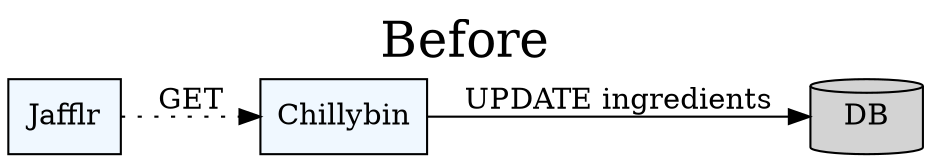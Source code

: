digraph G {
  rankdir=LR;
  label="Before";

  node[style=filled];
  Jafflr[label="Jafflr",fillcolor="aliceblue",shape=box];
  Chillybin[label="Chillybin",fillcolor="aliceblue",shape=box];

  node[shape=cylinder,illcolor="#fee8e7",style=filled];
  DB[label="DB"];

  Jafflr -> Chillybin [label="GET", style=dotted];
  Chillybin -> DB[label="UPDATE ingredients"];

  labelloc=t;
  fontsize=24;
}
